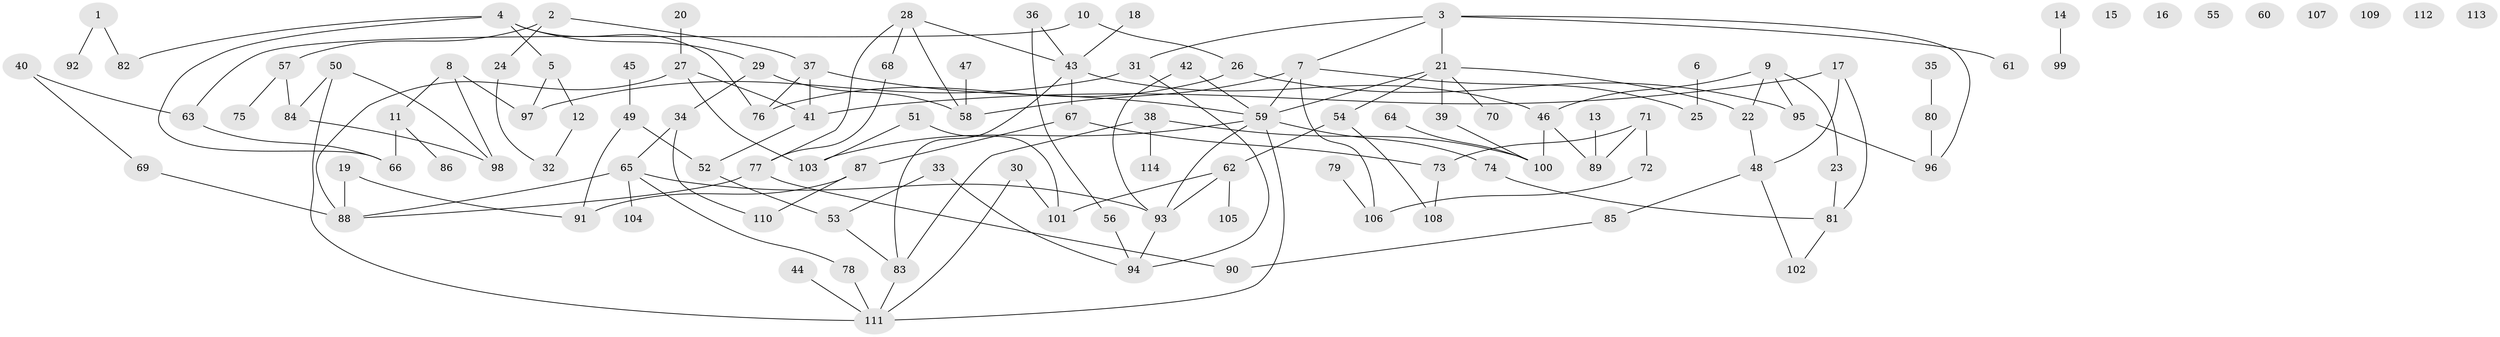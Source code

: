 // coarse degree distribution, {2: 0.189873417721519, 1: 0.189873417721519, 0: 0.10126582278481013, 4: 0.16455696202531644, 6: 0.0379746835443038, 3: 0.20253164556962025, 7: 0.012658227848101266, 5: 0.10126582278481013}
// Generated by graph-tools (version 1.1) at 2025/43/03/04/25 21:43:27]
// undirected, 114 vertices, 145 edges
graph export_dot {
graph [start="1"]
  node [color=gray90,style=filled];
  1;
  2;
  3;
  4;
  5;
  6;
  7;
  8;
  9;
  10;
  11;
  12;
  13;
  14;
  15;
  16;
  17;
  18;
  19;
  20;
  21;
  22;
  23;
  24;
  25;
  26;
  27;
  28;
  29;
  30;
  31;
  32;
  33;
  34;
  35;
  36;
  37;
  38;
  39;
  40;
  41;
  42;
  43;
  44;
  45;
  46;
  47;
  48;
  49;
  50;
  51;
  52;
  53;
  54;
  55;
  56;
  57;
  58;
  59;
  60;
  61;
  62;
  63;
  64;
  65;
  66;
  67;
  68;
  69;
  70;
  71;
  72;
  73;
  74;
  75;
  76;
  77;
  78;
  79;
  80;
  81;
  82;
  83;
  84;
  85;
  86;
  87;
  88;
  89;
  90;
  91;
  92;
  93;
  94;
  95;
  96;
  97;
  98;
  99;
  100;
  101;
  102;
  103;
  104;
  105;
  106;
  107;
  108;
  109;
  110;
  111;
  112;
  113;
  114;
  1 -- 82;
  1 -- 92;
  2 -- 24;
  2 -- 37;
  2 -- 57;
  3 -- 7;
  3 -- 21;
  3 -- 31;
  3 -- 61;
  3 -- 96;
  4 -- 5;
  4 -- 29;
  4 -- 66;
  4 -- 76;
  4 -- 82;
  5 -- 12;
  5 -- 97;
  6 -- 25;
  7 -- 25;
  7 -- 58;
  7 -- 59;
  7 -- 106;
  8 -- 11;
  8 -- 97;
  8 -- 98;
  9 -- 22;
  9 -- 23;
  9 -- 46;
  9 -- 95;
  10 -- 26;
  10 -- 63;
  11 -- 66;
  11 -- 86;
  12 -- 32;
  13 -- 89;
  14 -- 99;
  17 -- 41;
  17 -- 48;
  17 -- 81;
  18 -- 43;
  19 -- 88;
  19 -- 91;
  20 -- 27;
  21 -- 22;
  21 -- 39;
  21 -- 54;
  21 -- 59;
  21 -- 70;
  22 -- 48;
  23 -- 81;
  24 -- 32;
  26 -- 76;
  26 -- 95;
  27 -- 41;
  27 -- 88;
  27 -- 103;
  28 -- 43;
  28 -- 58;
  28 -- 68;
  28 -- 77;
  29 -- 34;
  29 -- 58;
  30 -- 101;
  30 -- 111;
  31 -- 94;
  31 -- 97;
  33 -- 53;
  33 -- 94;
  34 -- 65;
  34 -- 110;
  35 -- 80;
  36 -- 43;
  36 -- 56;
  37 -- 41;
  37 -- 59;
  37 -- 76;
  38 -- 83;
  38 -- 100;
  38 -- 114;
  39 -- 100;
  40 -- 63;
  40 -- 69;
  41 -- 52;
  42 -- 59;
  42 -- 93;
  43 -- 46;
  43 -- 67;
  43 -- 83;
  44 -- 111;
  45 -- 49;
  46 -- 89;
  46 -- 100;
  47 -- 58;
  48 -- 85;
  48 -- 102;
  49 -- 52;
  49 -- 91;
  50 -- 84;
  50 -- 98;
  50 -- 111;
  51 -- 101;
  51 -- 103;
  52 -- 53;
  53 -- 83;
  54 -- 62;
  54 -- 108;
  56 -- 94;
  57 -- 75;
  57 -- 84;
  59 -- 74;
  59 -- 93;
  59 -- 103;
  59 -- 111;
  62 -- 93;
  62 -- 101;
  62 -- 105;
  63 -- 66;
  64 -- 100;
  65 -- 78;
  65 -- 88;
  65 -- 93;
  65 -- 104;
  67 -- 73;
  67 -- 87;
  68 -- 77;
  69 -- 88;
  71 -- 72;
  71 -- 73;
  71 -- 89;
  72 -- 106;
  73 -- 108;
  74 -- 81;
  77 -- 88;
  77 -- 90;
  78 -- 111;
  79 -- 106;
  80 -- 96;
  81 -- 102;
  83 -- 111;
  84 -- 98;
  85 -- 90;
  87 -- 91;
  87 -- 110;
  93 -- 94;
  95 -- 96;
}
